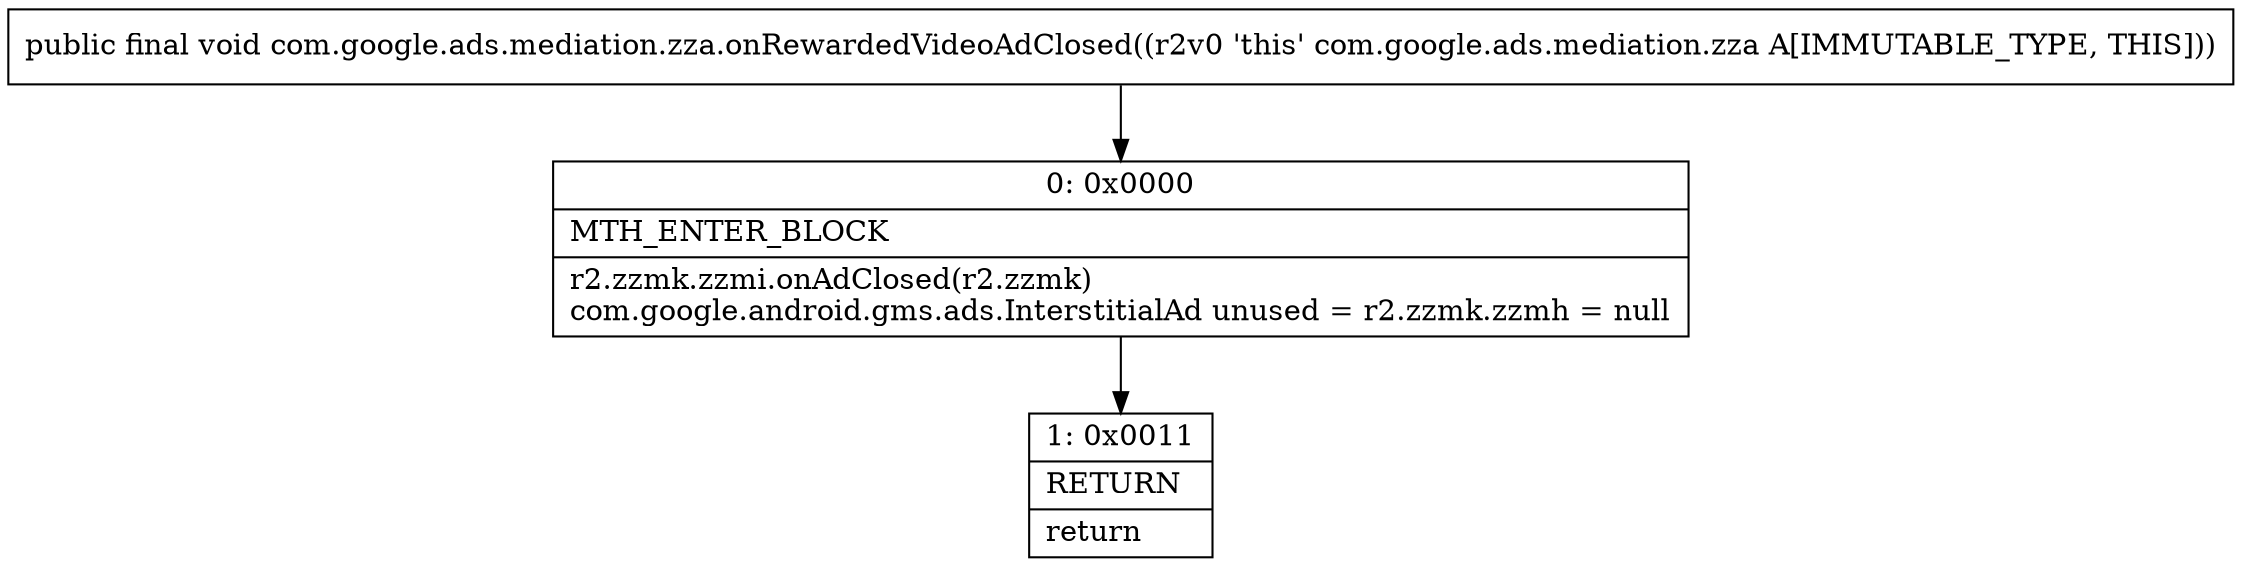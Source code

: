 digraph "CFG forcom.google.ads.mediation.zza.onRewardedVideoAdClosed()V" {
Node_0 [shape=record,label="{0\:\ 0x0000|MTH_ENTER_BLOCK\l|r2.zzmk.zzmi.onAdClosed(r2.zzmk)\lcom.google.android.gms.ads.InterstitialAd unused = r2.zzmk.zzmh = null\l}"];
Node_1 [shape=record,label="{1\:\ 0x0011|RETURN\l|return\l}"];
MethodNode[shape=record,label="{public final void com.google.ads.mediation.zza.onRewardedVideoAdClosed((r2v0 'this' com.google.ads.mediation.zza A[IMMUTABLE_TYPE, THIS])) }"];
MethodNode -> Node_0;
Node_0 -> Node_1;
}

